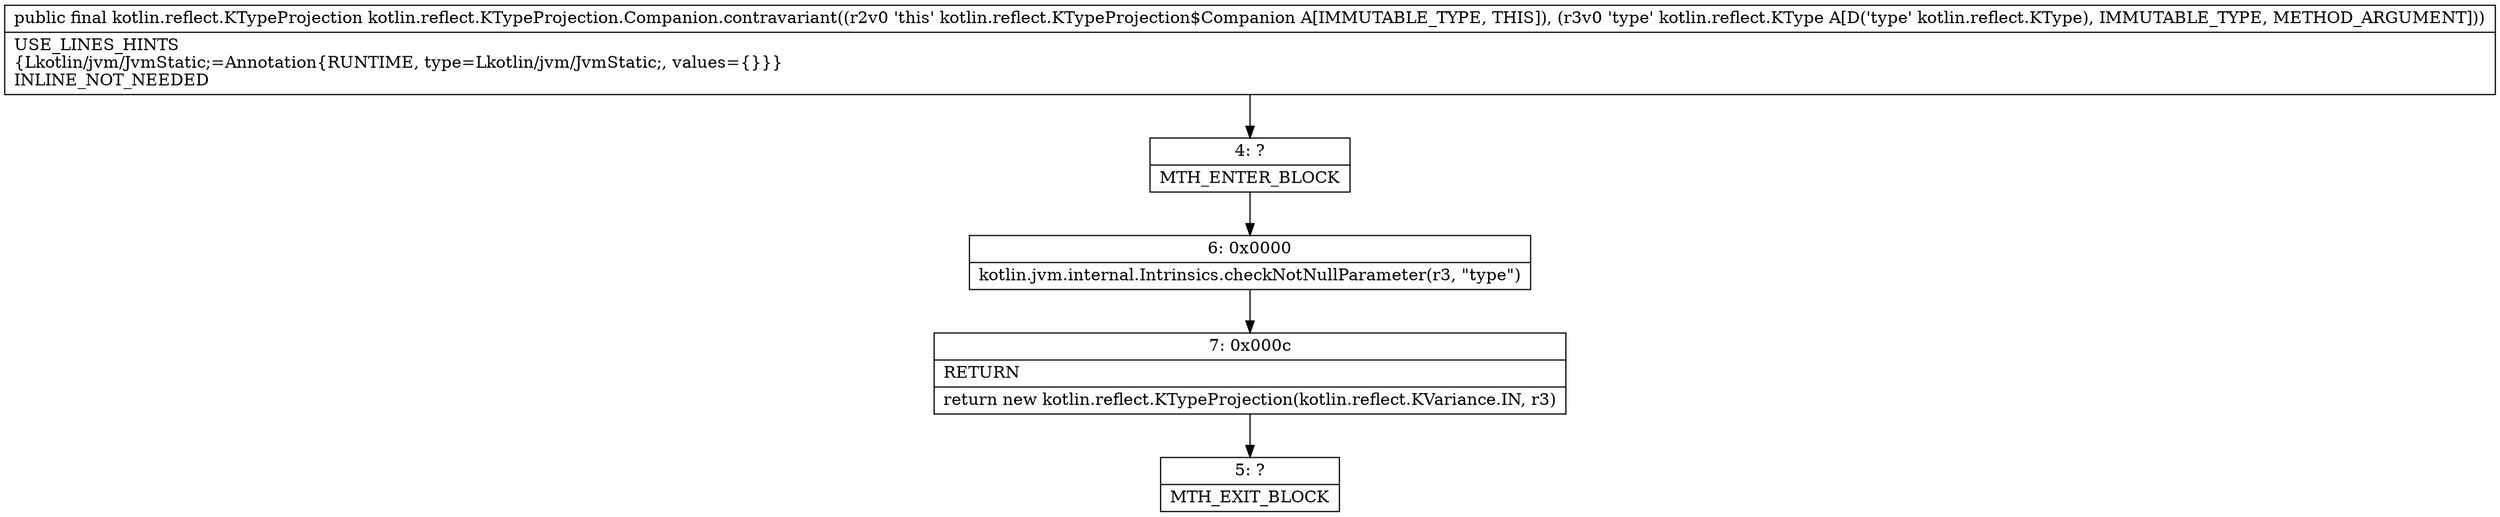 digraph "CFG forkotlin.reflect.KTypeProjection.Companion.contravariant(Lkotlin\/reflect\/KType;)Lkotlin\/reflect\/KTypeProjection;" {
Node_4 [shape=record,label="{4\:\ ?|MTH_ENTER_BLOCK\l}"];
Node_6 [shape=record,label="{6\:\ 0x0000|kotlin.jvm.internal.Intrinsics.checkNotNullParameter(r3, \"type\")\l}"];
Node_7 [shape=record,label="{7\:\ 0x000c|RETURN\l|return new kotlin.reflect.KTypeProjection(kotlin.reflect.KVariance.IN, r3)\l}"];
Node_5 [shape=record,label="{5\:\ ?|MTH_EXIT_BLOCK\l}"];
MethodNode[shape=record,label="{public final kotlin.reflect.KTypeProjection kotlin.reflect.KTypeProjection.Companion.contravariant((r2v0 'this' kotlin.reflect.KTypeProjection$Companion A[IMMUTABLE_TYPE, THIS]), (r3v0 'type' kotlin.reflect.KType A[D('type' kotlin.reflect.KType), IMMUTABLE_TYPE, METHOD_ARGUMENT]))  | USE_LINES_HINTS\l\{Lkotlin\/jvm\/JvmStatic;=Annotation\{RUNTIME, type=Lkotlin\/jvm\/JvmStatic;, values=\{\}\}\}\lINLINE_NOT_NEEDED\l}"];
MethodNode -> Node_4;Node_4 -> Node_6;
Node_6 -> Node_7;
Node_7 -> Node_5;
}

